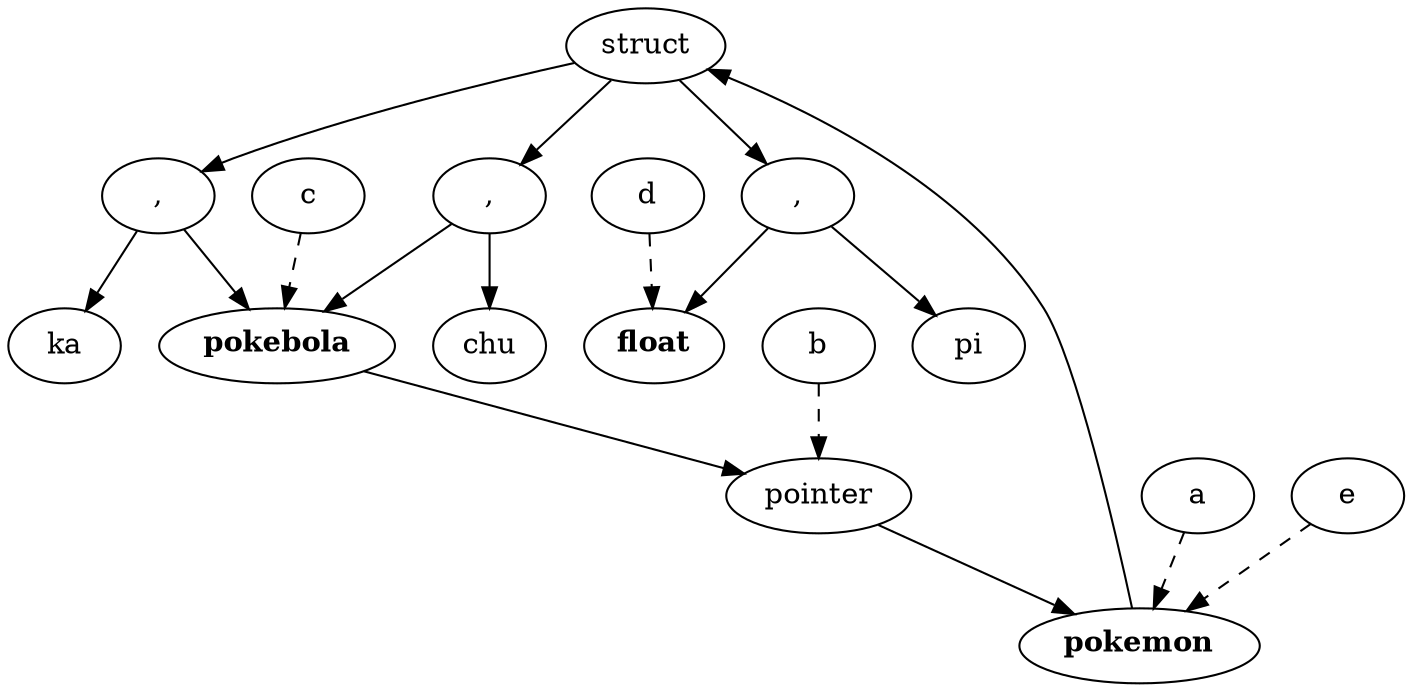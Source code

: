 digraph {
    c1 [label=","];
    c2 [label=","];
    c3 [label=","];
    pokebola [label=<<B>pokebola</B>>];
    pokemon [label=<<B>pokemon</B>>];
    float [label=<<B>float</B>>];

    pokebola -> pointer;
    pointer -> pokemon;
    pokemon -> struct;
    struct -> c2;
    c2 -> pokebola;
    c2 -> ka;
    struct -> c1;
    c1 -> float;
    c1 -> pi;
    struct -> c3;
    c3 -> pokebola;
    c3 -> chu;

    a -> pokemon [style=dashed];
    b -> pointer [style=dashed];
    c -> pokebola [style=dashed];
    d -> float [style=dashed];
    e -> pokemon [style=dashed];
}
